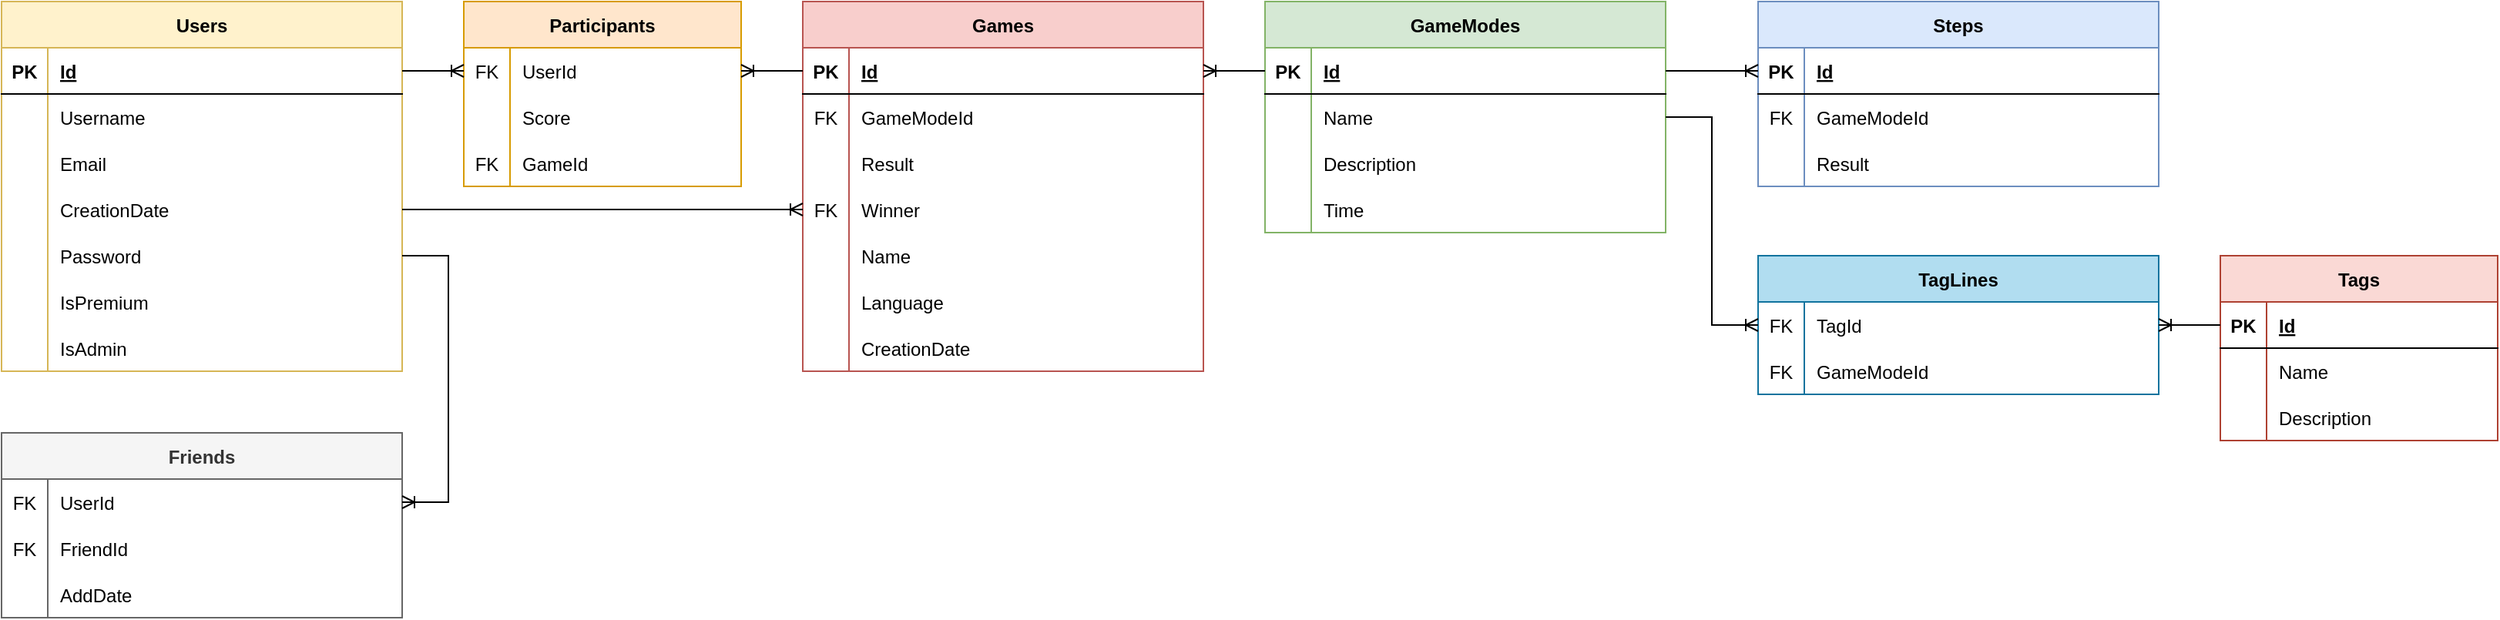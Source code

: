 <mxfile version="20.8.23" type="device"><diagram id="R2lEEEUBdFMjLlhIrx00" name="Page-1"><mxGraphModel dx="1793" dy="894" grid="1" gridSize="10" guides="1" tooltips="1" connect="1" arrows="1" fold="1" page="1" pageScale="1" pageWidth="850" pageHeight="1100" math="0" shadow="0" extFonts="Permanent Marker^https://fonts.googleapis.com/css?family=Permanent+Marker"><root><mxCell id="0"/><mxCell id="1" parent="0"/><mxCell id="UN7VPyJ0sdPyOR6vh-mz-1" value="Users" style="shape=table;startSize=30;container=1;collapsible=1;childLayout=tableLayout;fixedRows=1;rowLines=0;fontStyle=1;align=center;resizeLast=1;fillColor=#fff2cc;strokeColor=#d6b656;" vertex="1" parent="1"><mxGeometry x="80" y="120" width="260" height="240" as="geometry"/></mxCell><mxCell id="UN7VPyJ0sdPyOR6vh-mz-2" value="" style="shape=tableRow;horizontal=0;startSize=0;swimlaneHead=0;swimlaneBody=0;fillColor=none;collapsible=0;dropTarget=0;points=[[0,0.5],[1,0.5]];portConstraint=eastwest;top=0;left=0;right=0;bottom=1;" vertex="1" parent="UN7VPyJ0sdPyOR6vh-mz-1"><mxGeometry y="30" width="260" height="30" as="geometry"/></mxCell><mxCell id="UN7VPyJ0sdPyOR6vh-mz-3" value="PK" style="shape=partialRectangle;connectable=0;fillColor=none;top=0;left=0;bottom=0;right=0;fontStyle=1;overflow=hidden;" vertex="1" parent="UN7VPyJ0sdPyOR6vh-mz-2"><mxGeometry width="30" height="30" as="geometry"><mxRectangle width="30" height="30" as="alternateBounds"/></mxGeometry></mxCell><mxCell id="UN7VPyJ0sdPyOR6vh-mz-4" value="Id" style="shape=partialRectangle;connectable=0;fillColor=none;top=0;left=0;bottom=0;right=0;align=left;spacingLeft=6;fontStyle=5;overflow=hidden;" vertex="1" parent="UN7VPyJ0sdPyOR6vh-mz-2"><mxGeometry x="30" width="230" height="30" as="geometry"><mxRectangle width="230" height="30" as="alternateBounds"/></mxGeometry></mxCell><mxCell id="UN7VPyJ0sdPyOR6vh-mz-5" value="" style="shape=tableRow;horizontal=0;startSize=0;swimlaneHead=0;swimlaneBody=0;fillColor=none;collapsible=0;dropTarget=0;points=[[0,0.5],[1,0.5]];portConstraint=eastwest;top=0;left=0;right=0;bottom=0;" vertex="1" parent="UN7VPyJ0sdPyOR6vh-mz-1"><mxGeometry y="60" width="260" height="30" as="geometry"/></mxCell><mxCell id="UN7VPyJ0sdPyOR6vh-mz-6" value="" style="shape=partialRectangle;connectable=0;fillColor=none;top=0;left=0;bottom=0;right=0;editable=1;overflow=hidden;" vertex="1" parent="UN7VPyJ0sdPyOR6vh-mz-5"><mxGeometry width="30" height="30" as="geometry"><mxRectangle width="30" height="30" as="alternateBounds"/></mxGeometry></mxCell><mxCell id="UN7VPyJ0sdPyOR6vh-mz-7" value="Username" style="shape=partialRectangle;connectable=0;fillColor=none;top=0;left=0;bottom=0;right=0;align=left;spacingLeft=6;overflow=hidden;" vertex="1" parent="UN7VPyJ0sdPyOR6vh-mz-5"><mxGeometry x="30" width="230" height="30" as="geometry"><mxRectangle width="230" height="30" as="alternateBounds"/></mxGeometry></mxCell><mxCell id="UN7VPyJ0sdPyOR6vh-mz-8" value="" style="shape=tableRow;horizontal=0;startSize=0;swimlaneHead=0;swimlaneBody=0;fillColor=none;collapsible=0;dropTarget=0;points=[[0,0.5],[1,0.5]];portConstraint=eastwest;top=0;left=0;right=0;bottom=0;" vertex="1" parent="UN7VPyJ0sdPyOR6vh-mz-1"><mxGeometry y="90" width="260" height="30" as="geometry"/></mxCell><mxCell id="UN7VPyJ0sdPyOR6vh-mz-9" value="" style="shape=partialRectangle;connectable=0;fillColor=none;top=0;left=0;bottom=0;right=0;editable=1;overflow=hidden;" vertex="1" parent="UN7VPyJ0sdPyOR6vh-mz-8"><mxGeometry width="30" height="30" as="geometry"><mxRectangle width="30" height="30" as="alternateBounds"/></mxGeometry></mxCell><mxCell id="UN7VPyJ0sdPyOR6vh-mz-10" value="Email" style="shape=partialRectangle;connectable=0;fillColor=none;top=0;left=0;bottom=0;right=0;align=left;spacingLeft=6;overflow=hidden;" vertex="1" parent="UN7VPyJ0sdPyOR6vh-mz-8"><mxGeometry x="30" width="230" height="30" as="geometry"><mxRectangle width="230" height="30" as="alternateBounds"/></mxGeometry></mxCell><mxCell id="UN7VPyJ0sdPyOR6vh-mz-105" value="" style="shape=tableRow;horizontal=0;startSize=0;swimlaneHead=0;swimlaneBody=0;fillColor=none;collapsible=0;dropTarget=0;points=[[0,0.5],[1,0.5]];portConstraint=eastwest;top=0;left=0;right=0;bottom=0;" vertex="1" parent="UN7VPyJ0sdPyOR6vh-mz-1"><mxGeometry y="120" width="260" height="30" as="geometry"/></mxCell><mxCell id="UN7VPyJ0sdPyOR6vh-mz-106" value="" style="shape=partialRectangle;connectable=0;fillColor=none;top=0;left=0;bottom=0;right=0;editable=1;overflow=hidden;" vertex="1" parent="UN7VPyJ0sdPyOR6vh-mz-105"><mxGeometry width="30" height="30" as="geometry"><mxRectangle width="30" height="30" as="alternateBounds"/></mxGeometry></mxCell><mxCell id="UN7VPyJ0sdPyOR6vh-mz-107" value="CreationDate" style="shape=partialRectangle;connectable=0;fillColor=none;top=0;left=0;bottom=0;right=0;align=left;spacingLeft=6;overflow=hidden;" vertex="1" parent="UN7VPyJ0sdPyOR6vh-mz-105"><mxGeometry x="30" width="230" height="30" as="geometry"><mxRectangle width="230" height="30" as="alternateBounds"/></mxGeometry></mxCell><mxCell id="UN7VPyJ0sdPyOR6vh-mz-11" value="" style="shape=tableRow;horizontal=0;startSize=0;swimlaneHead=0;swimlaneBody=0;fillColor=none;collapsible=0;dropTarget=0;points=[[0,0.5],[1,0.5]];portConstraint=eastwest;top=0;left=0;right=0;bottom=0;" vertex="1" parent="UN7VPyJ0sdPyOR6vh-mz-1"><mxGeometry y="150" width="260" height="30" as="geometry"/></mxCell><mxCell id="UN7VPyJ0sdPyOR6vh-mz-12" value="" style="shape=partialRectangle;connectable=0;fillColor=none;top=0;left=0;bottom=0;right=0;editable=1;overflow=hidden;" vertex="1" parent="UN7VPyJ0sdPyOR6vh-mz-11"><mxGeometry width="30" height="30" as="geometry"><mxRectangle width="30" height="30" as="alternateBounds"/></mxGeometry></mxCell><mxCell id="UN7VPyJ0sdPyOR6vh-mz-13" value="Password" style="shape=partialRectangle;connectable=0;fillColor=none;top=0;left=0;bottom=0;right=0;align=left;spacingLeft=6;overflow=hidden;" vertex="1" parent="UN7VPyJ0sdPyOR6vh-mz-11"><mxGeometry x="30" width="230" height="30" as="geometry"><mxRectangle width="230" height="30" as="alternateBounds"/></mxGeometry></mxCell><mxCell id="UN7VPyJ0sdPyOR6vh-mz-119" value="" style="shape=tableRow;horizontal=0;startSize=0;swimlaneHead=0;swimlaneBody=0;fillColor=none;collapsible=0;dropTarget=0;points=[[0,0.5],[1,0.5]];portConstraint=eastwest;top=0;left=0;right=0;bottom=0;" vertex="1" parent="UN7VPyJ0sdPyOR6vh-mz-1"><mxGeometry y="180" width="260" height="30" as="geometry"/></mxCell><mxCell id="UN7VPyJ0sdPyOR6vh-mz-120" value="" style="shape=partialRectangle;connectable=0;fillColor=none;top=0;left=0;bottom=0;right=0;editable=1;overflow=hidden;" vertex="1" parent="UN7VPyJ0sdPyOR6vh-mz-119"><mxGeometry width="30" height="30" as="geometry"><mxRectangle width="30" height="30" as="alternateBounds"/></mxGeometry></mxCell><mxCell id="UN7VPyJ0sdPyOR6vh-mz-121" value="IsPremium" style="shape=partialRectangle;connectable=0;fillColor=none;top=0;left=0;bottom=0;right=0;align=left;spacingLeft=6;overflow=hidden;" vertex="1" parent="UN7VPyJ0sdPyOR6vh-mz-119"><mxGeometry x="30" width="230" height="30" as="geometry"><mxRectangle width="230" height="30" as="alternateBounds"/></mxGeometry></mxCell><mxCell id="UN7VPyJ0sdPyOR6vh-mz-122" value="" style="shape=tableRow;horizontal=0;startSize=0;swimlaneHead=0;swimlaneBody=0;fillColor=none;collapsible=0;dropTarget=0;points=[[0,0.5],[1,0.5]];portConstraint=eastwest;top=0;left=0;right=0;bottom=0;" vertex="1" parent="UN7VPyJ0sdPyOR6vh-mz-1"><mxGeometry y="210" width="260" height="30" as="geometry"/></mxCell><mxCell id="UN7VPyJ0sdPyOR6vh-mz-123" value="" style="shape=partialRectangle;connectable=0;fillColor=none;top=0;left=0;bottom=0;right=0;editable=1;overflow=hidden;" vertex="1" parent="UN7VPyJ0sdPyOR6vh-mz-122"><mxGeometry width="30" height="30" as="geometry"><mxRectangle width="30" height="30" as="alternateBounds"/></mxGeometry></mxCell><mxCell id="UN7VPyJ0sdPyOR6vh-mz-124" value="IsAdmin" style="shape=partialRectangle;connectable=0;fillColor=none;top=0;left=0;bottom=0;right=0;align=left;spacingLeft=6;overflow=hidden;" vertex="1" parent="UN7VPyJ0sdPyOR6vh-mz-122"><mxGeometry x="30" width="230" height="30" as="geometry"><mxRectangle width="230" height="30" as="alternateBounds"/></mxGeometry></mxCell><mxCell id="UN7VPyJ0sdPyOR6vh-mz-18" value="Games" style="shape=table;startSize=30;container=1;collapsible=1;childLayout=tableLayout;fixedRows=1;rowLines=0;fontStyle=1;align=center;resizeLast=1;fillColor=#f8cecc;strokeColor=#b85450;" vertex="1" parent="1"><mxGeometry x="600" y="120" width="260" height="240" as="geometry"/></mxCell><mxCell id="UN7VPyJ0sdPyOR6vh-mz-19" value="" style="shape=tableRow;horizontal=0;startSize=0;swimlaneHead=0;swimlaneBody=0;fillColor=none;collapsible=0;dropTarget=0;points=[[0,0.5],[1,0.5]];portConstraint=eastwest;top=0;left=0;right=0;bottom=1;" vertex="1" parent="UN7VPyJ0sdPyOR6vh-mz-18"><mxGeometry y="30" width="260" height="30" as="geometry"/></mxCell><mxCell id="UN7VPyJ0sdPyOR6vh-mz-20" value="PK" style="shape=partialRectangle;connectable=0;fillColor=none;top=0;left=0;bottom=0;right=0;fontStyle=1;overflow=hidden;" vertex="1" parent="UN7VPyJ0sdPyOR6vh-mz-19"><mxGeometry width="30" height="30" as="geometry"><mxRectangle width="30" height="30" as="alternateBounds"/></mxGeometry></mxCell><mxCell id="UN7VPyJ0sdPyOR6vh-mz-21" value="Id" style="shape=partialRectangle;connectable=0;fillColor=none;top=0;left=0;bottom=0;right=0;align=left;spacingLeft=6;fontStyle=5;overflow=hidden;" vertex="1" parent="UN7VPyJ0sdPyOR6vh-mz-19"><mxGeometry x="30" width="230" height="30" as="geometry"><mxRectangle width="230" height="30" as="alternateBounds"/></mxGeometry></mxCell><mxCell id="UN7VPyJ0sdPyOR6vh-mz-82" value="" style="shape=tableRow;horizontal=0;startSize=0;swimlaneHead=0;swimlaneBody=0;fillColor=none;collapsible=0;dropTarget=0;points=[[0,0.5],[1,0.5]];portConstraint=eastwest;top=0;left=0;right=0;bottom=0;" vertex="1" parent="UN7VPyJ0sdPyOR6vh-mz-18"><mxGeometry y="60" width="260" height="30" as="geometry"/></mxCell><mxCell id="UN7VPyJ0sdPyOR6vh-mz-83" value="FK" style="shape=partialRectangle;connectable=0;fillColor=none;top=0;left=0;bottom=0;right=0;editable=1;overflow=hidden;" vertex="1" parent="UN7VPyJ0sdPyOR6vh-mz-82"><mxGeometry width="30" height="30" as="geometry"><mxRectangle width="30" height="30" as="alternateBounds"/></mxGeometry></mxCell><mxCell id="UN7VPyJ0sdPyOR6vh-mz-84" value="GameModeId" style="shape=partialRectangle;connectable=0;fillColor=none;top=0;left=0;bottom=0;right=0;align=left;spacingLeft=6;overflow=hidden;" vertex="1" parent="UN7VPyJ0sdPyOR6vh-mz-82"><mxGeometry x="30" width="230" height="30" as="geometry"><mxRectangle width="230" height="30" as="alternateBounds"/></mxGeometry></mxCell><mxCell id="UN7VPyJ0sdPyOR6vh-mz-22" value="" style="shape=tableRow;horizontal=0;startSize=0;swimlaneHead=0;swimlaneBody=0;fillColor=none;collapsible=0;dropTarget=0;points=[[0,0.5],[1,0.5]];portConstraint=eastwest;top=0;left=0;right=0;bottom=0;" vertex="1" parent="UN7VPyJ0sdPyOR6vh-mz-18"><mxGeometry y="90" width="260" height="30" as="geometry"/></mxCell><mxCell id="UN7VPyJ0sdPyOR6vh-mz-23" value="" style="shape=partialRectangle;connectable=0;fillColor=none;top=0;left=0;bottom=0;right=0;editable=1;overflow=hidden;" vertex="1" parent="UN7VPyJ0sdPyOR6vh-mz-22"><mxGeometry width="30" height="30" as="geometry"><mxRectangle width="30" height="30" as="alternateBounds"/></mxGeometry></mxCell><mxCell id="UN7VPyJ0sdPyOR6vh-mz-24" value="Result" style="shape=partialRectangle;connectable=0;fillColor=none;top=0;left=0;bottom=0;right=0;align=left;spacingLeft=6;overflow=hidden;" vertex="1" parent="UN7VPyJ0sdPyOR6vh-mz-22"><mxGeometry x="30" width="230" height="30" as="geometry"><mxRectangle width="230" height="30" as="alternateBounds"/></mxGeometry></mxCell><mxCell id="UN7VPyJ0sdPyOR6vh-mz-28" value="" style="shape=tableRow;horizontal=0;startSize=0;swimlaneHead=0;swimlaneBody=0;fillColor=none;collapsible=0;dropTarget=0;points=[[0,0.5],[1,0.5]];portConstraint=eastwest;top=0;left=0;right=0;bottom=0;" vertex="1" parent="UN7VPyJ0sdPyOR6vh-mz-18"><mxGeometry y="120" width="260" height="30" as="geometry"/></mxCell><mxCell id="UN7VPyJ0sdPyOR6vh-mz-29" value="FK" style="shape=partialRectangle;connectable=0;fillColor=none;top=0;left=0;bottom=0;right=0;editable=1;overflow=hidden;" vertex="1" parent="UN7VPyJ0sdPyOR6vh-mz-28"><mxGeometry width="30" height="30" as="geometry"><mxRectangle width="30" height="30" as="alternateBounds"/></mxGeometry></mxCell><mxCell id="UN7VPyJ0sdPyOR6vh-mz-30" value="Winner" style="shape=partialRectangle;connectable=0;fillColor=none;top=0;left=0;bottom=0;right=0;align=left;spacingLeft=6;overflow=hidden;" vertex="1" parent="UN7VPyJ0sdPyOR6vh-mz-28"><mxGeometry x="30" width="230" height="30" as="geometry"><mxRectangle width="230" height="30" as="alternateBounds"/></mxGeometry></mxCell><mxCell id="UN7VPyJ0sdPyOR6vh-mz-25" value="" style="shape=tableRow;horizontal=0;startSize=0;swimlaneHead=0;swimlaneBody=0;fillColor=none;collapsible=0;dropTarget=0;points=[[0,0.5],[1,0.5]];portConstraint=eastwest;top=0;left=0;right=0;bottom=0;" vertex="1" parent="UN7VPyJ0sdPyOR6vh-mz-18"><mxGeometry y="150" width="260" height="30" as="geometry"/></mxCell><mxCell id="UN7VPyJ0sdPyOR6vh-mz-26" value="" style="shape=partialRectangle;connectable=0;fillColor=none;top=0;left=0;bottom=0;right=0;editable=1;overflow=hidden;" vertex="1" parent="UN7VPyJ0sdPyOR6vh-mz-25"><mxGeometry width="30" height="30" as="geometry"><mxRectangle width="30" height="30" as="alternateBounds"/></mxGeometry></mxCell><mxCell id="UN7VPyJ0sdPyOR6vh-mz-27" value="Name" style="shape=partialRectangle;connectable=0;fillColor=none;top=0;left=0;bottom=0;right=0;align=left;spacingLeft=6;overflow=hidden;" vertex="1" parent="UN7VPyJ0sdPyOR6vh-mz-25"><mxGeometry x="30" width="230" height="30" as="geometry"><mxRectangle width="230" height="30" as="alternateBounds"/></mxGeometry></mxCell><mxCell id="UN7VPyJ0sdPyOR6vh-mz-47" value="" style="shape=tableRow;horizontal=0;startSize=0;swimlaneHead=0;swimlaneBody=0;fillColor=none;collapsible=0;dropTarget=0;points=[[0,0.5],[1,0.5]];portConstraint=eastwest;top=0;left=0;right=0;bottom=0;" vertex="1" parent="UN7VPyJ0sdPyOR6vh-mz-18"><mxGeometry y="180" width="260" height="30" as="geometry"/></mxCell><mxCell id="UN7VPyJ0sdPyOR6vh-mz-48" value="" style="shape=partialRectangle;connectable=0;fillColor=none;top=0;left=0;bottom=0;right=0;editable=1;overflow=hidden;" vertex="1" parent="UN7VPyJ0sdPyOR6vh-mz-47"><mxGeometry width="30" height="30" as="geometry"><mxRectangle width="30" height="30" as="alternateBounds"/></mxGeometry></mxCell><mxCell id="UN7VPyJ0sdPyOR6vh-mz-49" value="Language" style="shape=partialRectangle;connectable=0;fillColor=none;top=0;left=0;bottom=0;right=0;align=left;spacingLeft=6;overflow=hidden;" vertex="1" parent="UN7VPyJ0sdPyOR6vh-mz-47"><mxGeometry x="30" width="230" height="30" as="geometry"><mxRectangle width="230" height="30" as="alternateBounds"/></mxGeometry></mxCell><mxCell id="UN7VPyJ0sdPyOR6vh-mz-108" value="" style="shape=tableRow;horizontal=0;startSize=0;swimlaneHead=0;swimlaneBody=0;fillColor=none;collapsible=0;dropTarget=0;points=[[0,0.5],[1,0.5]];portConstraint=eastwest;top=0;left=0;right=0;bottom=0;" vertex="1" parent="UN7VPyJ0sdPyOR6vh-mz-18"><mxGeometry y="210" width="260" height="30" as="geometry"/></mxCell><mxCell id="UN7VPyJ0sdPyOR6vh-mz-109" value="" style="shape=partialRectangle;connectable=0;fillColor=none;top=0;left=0;bottom=0;right=0;editable=1;overflow=hidden;" vertex="1" parent="UN7VPyJ0sdPyOR6vh-mz-108"><mxGeometry width="30" height="30" as="geometry"><mxRectangle width="30" height="30" as="alternateBounds"/></mxGeometry></mxCell><mxCell id="UN7VPyJ0sdPyOR6vh-mz-110" value="CreationDate" style="shape=partialRectangle;connectable=0;fillColor=none;top=0;left=0;bottom=0;right=0;align=left;spacingLeft=6;overflow=hidden;" vertex="1" parent="UN7VPyJ0sdPyOR6vh-mz-108"><mxGeometry x="30" width="230" height="30" as="geometry"><mxRectangle width="230" height="30" as="alternateBounds"/></mxGeometry></mxCell><mxCell id="UN7VPyJ0sdPyOR6vh-mz-31" value="GameModes" style="shape=table;startSize=30;container=1;collapsible=1;childLayout=tableLayout;fixedRows=1;rowLines=0;fontStyle=1;align=center;resizeLast=1;fillColor=#d5e8d4;strokeColor=#82b366;" vertex="1" parent="1"><mxGeometry x="900" y="120" width="260" height="150" as="geometry"/></mxCell><mxCell id="UN7VPyJ0sdPyOR6vh-mz-32" value="" style="shape=tableRow;horizontal=0;startSize=0;swimlaneHead=0;swimlaneBody=0;fillColor=none;collapsible=0;dropTarget=0;points=[[0,0.5],[1,0.5]];portConstraint=eastwest;top=0;left=0;right=0;bottom=1;" vertex="1" parent="UN7VPyJ0sdPyOR6vh-mz-31"><mxGeometry y="30" width="260" height="30" as="geometry"/></mxCell><mxCell id="UN7VPyJ0sdPyOR6vh-mz-33" value="PK" style="shape=partialRectangle;connectable=0;fillColor=none;top=0;left=0;bottom=0;right=0;fontStyle=1;overflow=hidden;" vertex="1" parent="UN7VPyJ0sdPyOR6vh-mz-32"><mxGeometry width="30" height="30" as="geometry"><mxRectangle width="30" height="30" as="alternateBounds"/></mxGeometry></mxCell><mxCell id="UN7VPyJ0sdPyOR6vh-mz-34" value="Id" style="shape=partialRectangle;connectable=0;fillColor=none;top=0;left=0;bottom=0;right=0;align=left;spacingLeft=6;fontStyle=5;overflow=hidden;" vertex="1" parent="UN7VPyJ0sdPyOR6vh-mz-32"><mxGeometry x="30" width="230" height="30" as="geometry"><mxRectangle width="230" height="30" as="alternateBounds"/></mxGeometry></mxCell><mxCell id="UN7VPyJ0sdPyOR6vh-mz-35" value="" style="shape=tableRow;horizontal=0;startSize=0;swimlaneHead=0;swimlaneBody=0;fillColor=none;collapsible=0;dropTarget=0;points=[[0,0.5],[1,0.5]];portConstraint=eastwest;top=0;left=0;right=0;bottom=0;" vertex="1" parent="UN7VPyJ0sdPyOR6vh-mz-31"><mxGeometry y="60" width="260" height="30" as="geometry"/></mxCell><mxCell id="UN7VPyJ0sdPyOR6vh-mz-36" value="" style="shape=partialRectangle;connectable=0;fillColor=none;top=0;left=0;bottom=0;right=0;editable=1;overflow=hidden;" vertex="1" parent="UN7VPyJ0sdPyOR6vh-mz-35"><mxGeometry width="30" height="30" as="geometry"><mxRectangle width="30" height="30" as="alternateBounds"/></mxGeometry></mxCell><mxCell id="UN7VPyJ0sdPyOR6vh-mz-37" value="Name" style="shape=partialRectangle;connectable=0;fillColor=none;top=0;left=0;bottom=0;right=0;align=left;spacingLeft=6;overflow=hidden;" vertex="1" parent="UN7VPyJ0sdPyOR6vh-mz-35"><mxGeometry x="30" width="230" height="30" as="geometry"><mxRectangle width="230" height="30" as="alternateBounds"/></mxGeometry></mxCell><mxCell id="UN7VPyJ0sdPyOR6vh-mz-38" value="" style="shape=tableRow;horizontal=0;startSize=0;swimlaneHead=0;swimlaneBody=0;fillColor=none;collapsible=0;dropTarget=0;points=[[0,0.5],[1,0.5]];portConstraint=eastwest;top=0;left=0;right=0;bottom=0;" vertex="1" parent="UN7VPyJ0sdPyOR6vh-mz-31"><mxGeometry y="90" width="260" height="30" as="geometry"/></mxCell><mxCell id="UN7VPyJ0sdPyOR6vh-mz-39" value="" style="shape=partialRectangle;connectable=0;fillColor=none;top=0;left=0;bottom=0;right=0;editable=1;overflow=hidden;" vertex="1" parent="UN7VPyJ0sdPyOR6vh-mz-38"><mxGeometry width="30" height="30" as="geometry"><mxRectangle width="30" height="30" as="alternateBounds"/></mxGeometry></mxCell><mxCell id="UN7VPyJ0sdPyOR6vh-mz-40" value="Description" style="shape=partialRectangle;connectable=0;fillColor=none;top=0;left=0;bottom=0;right=0;align=left;spacingLeft=6;overflow=hidden;" vertex="1" parent="UN7VPyJ0sdPyOR6vh-mz-38"><mxGeometry x="30" width="230" height="30" as="geometry"><mxRectangle width="230" height="30" as="alternateBounds"/></mxGeometry></mxCell><mxCell id="UN7VPyJ0sdPyOR6vh-mz-41" value="" style="shape=tableRow;horizontal=0;startSize=0;swimlaneHead=0;swimlaneBody=0;fillColor=none;collapsible=0;dropTarget=0;points=[[0,0.5],[1,0.5]];portConstraint=eastwest;top=0;left=0;right=0;bottom=0;" vertex="1" parent="UN7VPyJ0sdPyOR6vh-mz-31"><mxGeometry y="120" width="260" height="30" as="geometry"/></mxCell><mxCell id="UN7VPyJ0sdPyOR6vh-mz-42" value="" style="shape=partialRectangle;connectable=0;fillColor=none;top=0;left=0;bottom=0;right=0;editable=1;overflow=hidden;" vertex="1" parent="UN7VPyJ0sdPyOR6vh-mz-41"><mxGeometry width="30" height="30" as="geometry"><mxRectangle width="30" height="30" as="alternateBounds"/></mxGeometry></mxCell><mxCell id="UN7VPyJ0sdPyOR6vh-mz-43" value="Time" style="shape=partialRectangle;connectable=0;fillColor=none;top=0;left=0;bottom=0;right=0;align=left;spacingLeft=6;overflow=hidden;" vertex="1" parent="UN7VPyJ0sdPyOR6vh-mz-41"><mxGeometry x="30" width="230" height="30" as="geometry"><mxRectangle width="230" height="30" as="alternateBounds"/></mxGeometry></mxCell><mxCell id="UN7VPyJ0sdPyOR6vh-mz-50" value="Steps" style="shape=table;startSize=30;container=1;collapsible=1;childLayout=tableLayout;fixedRows=1;rowLines=0;fontStyle=1;align=center;resizeLast=1;fillColor=#dae8fc;strokeColor=#6c8ebf;" vertex="1" parent="1"><mxGeometry x="1220" y="120" width="260" height="120" as="geometry"/></mxCell><mxCell id="UN7VPyJ0sdPyOR6vh-mz-51" value="" style="shape=tableRow;horizontal=0;startSize=0;swimlaneHead=0;swimlaneBody=0;fillColor=none;collapsible=0;dropTarget=0;points=[[0,0.5],[1,0.5]];portConstraint=eastwest;top=0;left=0;right=0;bottom=1;" vertex="1" parent="UN7VPyJ0sdPyOR6vh-mz-50"><mxGeometry y="30" width="260" height="30" as="geometry"/></mxCell><mxCell id="UN7VPyJ0sdPyOR6vh-mz-52" value="PK" style="shape=partialRectangle;connectable=0;fillColor=none;top=0;left=0;bottom=0;right=0;fontStyle=1;overflow=hidden;" vertex="1" parent="UN7VPyJ0sdPyOR6vh-mz-51"><mxGeometry width="30" height="30" as="geometry"><mxRectangle width="30" height="30" as="alternateBounds"/></mxGeometry></mxCell><mxCell id="UN7VPyJ0sdPyOR6vh-mz-53" value="Id" style="shape=partialRectangle;connectable=0;fillColor=none;top=0;left=0;bottom=0;right=0;align=left;spacingLeft=6;fontStyle=5;overflow=hidden;" vertex="1" parent="UN7VPyJ0sdPyOR6vh-mz-51"><mxGeometry x="30" width="230" height="30" as="geometry"><mxRectangle width="230" height="30" as="alternateBounds"/></mxGeometry></mxCell><mxCell id="UN7VPyJ0sdPyOR6vh-mz-54" value="" style="shape=tableRow;horizontal=0;startSize=0;swimlaneHead=0;swimlaneBody=0;fillColor=none;collapsible=0;dropTarget=0;points=[[0,0.5],[1,0.5]];portConstraint=eastwest;top=0;left=0;right=0;bottom=0;" vertex="1" parent="UN7VPyJ0sdPyOR6vh-mz-50"><mxGeometry y="60" width="260" height="30" as="geometry"/></mxCell><mxCell id="UN7VPyJ0sdPyOR6vh-mz-55" value="FK" style="shape=partialRectangle;connectable=0;fillColor=none;top=0;left=0;bottom=0;right=0;editable=1;overflow=hidden;" vertex="1" parent="UN7VPyJ0sdPyOR6vh-mz-54"><mxGeometry width="30" height="30" as="geometry"><mxRectangle width="30" height="30" as="alternateBounds"/></mxGeometry></mxCell><mxCell id="UN7VPyJ0sdPyOR6vh-mz-56" value="GameModeId" style="shape=partialRectangle;connectable=0;fillColor=none;top=0;left=0;bottom=0;right=0;align=left;spacingLeft=6;overflow=hidden;" vertex="1" parent="UN7VPyJ0sdPyOR6vh-mz-54"><mxGeometry x="30" width="230" height="30" as="geometry"><mxRectangle width="230" height="30" as="alternateBounds"/></mxGeometry></mxCell><mxCell id="UN7VPyJ0sdPyOR6vh-mz-57" value="" style="shape=tableRow;horizontal=0;startSize=0;swimlaneHead=0;swimlaneBody=0;fillColor=none;collapsible=0;dropTarget=0;points=[[0,0.5],[1,0.5]];portConstraint=eastwest;top=0;left=0;right=0;bottom=0;" vertex="1" parent="UN7VPyJ0sdPyOR6vh-mz-50"><mxGeometry y="90" width="260" height="30" as="geometry"/></mxCell><mxCell id="UN7VPyJ0sdPyOR6vh-mz-58" value="" style="shape=partialRectangle;connectable=0;fillColor=none;top=0;left=0;bottom=0;right=0;editable=1;overflow=hidden;" vertex="1" parent="UN7VPyJ0sdPyOR6vh-mz-57"><mxGeometry width="30" height="30" as="geometry"><mxRectangle width="30" height="30" as="alternateBounds"/></mxGeometry></mxCell><mxCell id="UN7VPyJ0sdPyOR6vh-mz-59" value="Result" style="shape=partialRectangle;connectable=0;fillColor=none;top=0;left=0;bottom=0;right=0;align=left;spacingLeft=6;overflow=hidden;" vertex="1" parent="UN7VPyJ0sdPyOR6vh-mz-57"><mxGeometry x="30" width="230" height="30" as="geometry"><mxRectangle width="230" height="30" as="alternateBounds"/></mxGeometry></mxCell><mxCell id="UN7VPyJ0sdPyOR6vh-mz-67" value="Participants" style="shape=table;startSize=30;container=1;collapsible=1;childLayout=tableLayout;fixedRows=1;rowLines=0;fontStyle=1;align=center;resizeLast=1;fillColor=#ffe6cc;strokeColor=#d79b00;" vertex="1" parent="1"><mxGeometry x="380" y="120" width="180" height="120" as="geometry"/></mxCell><mxCell id="UN7VPyJ0sdPyOR6vh-mz-71" value="" style="shape=tableRow;horizontal=0;startSize=0;swimlaneHead=0;swimlaneBody=0;fillColor=none;collapsible=0;dropTarget=0;points=[[0,0.5],[1,0.5]];portConstraint=eastwest;top=0;left=0;right=0;bottom=0;" vertex="1" parent="UN7VPyJ0sdPyOR6vh-mz-67"><mxGeometry y="30" width="180" height="30" as="geometry"/></mxCell><mxCell id="UN7VPyJ0sdPyOR6vh-mz-72" value="FK" style="shape=partialRectangle;connectable=0;fillColor=none;top=0;left=0;bottom=0;right=0;editable=1;overflow=hidden;" vertex="1" parent="UN7VPyJ0sdPyOR6vh-mz-71"><mxGeometry width="30" height="30" as="geometry"><mxRectangle width="30" height="30" as="alternateBounds"/></mxGeometry></mxCell><mxCell id="UN7VPyJ0sdPyOR6vh-mz-73" value="UserId" style="shape=partialRectangle;connectable=0;fillColor=none;top=0;left=0;bottom=0;right=0;align=left;spacingLeft=6;overflow=hidden;" vertex="1" parent="UN7VPyJ0sdPyOR6vh-mz-71"><mxGeometry x="30" width="150" height="30" as="geometry"><mxRectangle width="150" height="30" as="alternateBounds"/></mxGeometry></mxCell><mxCell id="UN7VPyJ0sdPyOR6vh-mz-113" value="" style="shape=tableRow;horizontal=0;startSize=0;swimlaneHead=0;swimlaneBody=0;fillColor=none;collapsible=0;dropTarget=0;points=[[0,0.5],[1,0.5]];portConstraint=eastwest;top=0;left=0;right=0;bottom=0;" vertex="1" parent="UN7VPyJ0sdPyOR6vh-mz-67"><mxGeometry y="60" width="180" height="30" as="geometry"/></mxCell><mxCell id="UN7VPyJ0sdPyOR6vh-mz-114" value="" style="shape=partialRectangle;connectable=0;fillColor=none;top=0;left=0;bottom=0;right=0;editable=1;overflow=hidden;" vertex="1" parent="UN7VPyJ0sdPyOR6vh-mz-113"><mxGeometry width="30" height="30" as="geometry"><mxRectangle width="30" height="30" as="alternateBounds"/></mxGeometry></mxCell><mxCell id="UN7VPyJ0sdPyOR6vh-mz-115" value="Score" style="shape=partialRectangle;connectable=0;fillColor=none;top=0;left=0;bottom=0;right=0;align=left;spacingLeft=6;overflow=hidden;" vertex="1" parent="UN7VPyJ0sdPyOR6vh-mz-113"><mxGeometry x="30" width="150" height="30" as="geometry"><mxRectangle width="150" height="30" as="alternateBounds"/></mxGeometry></mxCell><mxCell id="UN7VPyJ0sdPyOR6vh-mz-74" value="" style="shape=tableRow;horizontal=0;startSize=0;swimlaneHead=0;swimlaneBody=0;fillColor=none;collapsible=0;dropTarget=0;points=[[0,0.5],[1,0.5]];portConstraint=eastwest;top=0;left=0;right=0;bottom=0;" vertex="1" parent="UN7VPyJ0sdPyOR6vh-mz-67"><mxGeometry y="90" width="180" height="30" as="geometry"/></mxCell><mxCell id="UN7VPyJ0sdPyOR6vh-mz-75" value="FK" style="shape=partialRectangle;connectable=0;fillColor=none;top=0;left=0;bottom=0;right=0;editable=1;overflow=hidden;" vertex="1" parent="UN7VPyJ0sdPyOR6vh-mz-74"><mxGeometry width="30" height="30" as="geometry"><mxRectangle width="30" height="30" as="alternateBounds"/></mxGeometry></mxCell><mxCell id="UN7VPyJ0sdPyOR6vh-mz-76" value="GameId" style="shape=partialRectangle;connectable=0;fillColor=none;top=0;left=0;bottom=0;right=0;align=left;spacingLeft=6;overflow=hidden;" vertex="1" parent="UN7VPyJ0sdPyOR6vh-mz-74"><mxGeometry x="30" width="150" height="30" as="geometry"><mxRectangle width="150" height="30" as="alternateBounds"/></mxGeometry></mxCell><mxCell id="UN7VPyJ0sdPyOR6vh-mz-80" value="" style="edgeStyle=entityRelationEdgeStyle;fontSize=12;html=1;endArrow=ERoneToMany;rounded=0;exitX=1;exitY=0.5;exitDx=0;exitDy=0;entryX=0;entryY=0.5;entryDx=0;entryDy=0;" edge="1" parent="1" source="UN7VPyJ0sdPyOR6vh-mz-2" target="UN7VPyJ0sdPyOR6vh-mz-71"><mxGeometry width="100" height="100" relative="1" as="geometry"><mxPoint x="370" y="380" as="sourcePoint"/><mxPoint x="470" y="280" as="targetPoint"/></mxGeometry></mxCell><mxCell id="UN7VPyJ0sdPyOR6vh-mz-81" value="" style="edgeStyle=entityRelationEdgeStyle;fontSize=12;html=1;endArrow=ERoneToMany;rounded=0;entryX=1;entryY=0.5;entryDx=0;entryDy=0;exitX=0;exitY=0.5;exitDx=0;exitDy=0;" edge="1" parent="1" source="UN7VPyJ0sdPyOR6vh-mz-19" target="UN7VPyJ0sdPyOR6vh-mz-71"><mxGeometry width="100" height="100" relative="1" as="geometry"><mxPoint x="370" y="380" as="sourcePoint"/><mxPoint x="470" y="280" as="targetPoint"/></mxGeometry></mxCell><mxCell id="UN7VPyJ0sdPyOR6vh-mz-85" value="" style="edgeStyle=entityRelationEdgeStyle;fontSize=12;html=1;endArrow=ERoneToMany;rounded=0;exitX=0;exitY=0.5;exitDx=0;exitDy=0;entryX=1;entryY=0.5;entryDx=0;entryDy=0;" edge="1" parent="1" source="UN7VPyJ0sdPyOR6vh-mz-32" target="UN7VPyJ0sdPyOR6vh-mz-19"><mxGeometry width="100" height="100" relative="1" as="geometry"><mxPoint x="860" y="380" as="sourcePoint"/><mxPoint x="960" y="280" as="targetPoint"/></mxGeometry></mxCell><mxCell id="UN7VPyJ0sdPyOR6vh-mz-86" value="" style="edgeStyle=entityRelationEdgeStyle;fontSize=12;html=1;endArrow=ERoneToMany;rounded=0;exitX=1;exitY=0.5;exitDx=0;exitDy=0;entryX=0;entryY=0.5;entryDx=0;entryDy=0;" edge="1" parent="1" source="UN7VPyJ0sdPyOR6vh-mz-32" target="UN7VPyJ0sdPyOR6vh-mz-51"><mxGeometry width="100" height="100" relative="1" as="geometry"><mxPoint x="1120" y="160" as="sourcePoint"/><mxPoint x="1220" y="60" as="targetPoint"/></mxGeometry></mxCell><mxCell id="UN7VPyJ0sdPyOR6vh-mz-87" value="Friends" style="shape=table;startSize=30;container=1;collapsible=1;childLayout=tableLayout;fixedRows=1;rowLines=0;fontStyle=1;align=center;resizeLast=1;fillColor=#f5f5f5;fontColor=#333333;strokeColor=#666666;" vertex="1" parent="1"><mxGeometry x="80" y="400" width="260" height="120" as="geometry"/></mxCell><mxCell id="UN7VPyJ0sdPyOR6vh-mz-91" value="" style="shape=tableRow;horizontal=0;startSize=0;swimlaneHead=0;swimlaneBody=0;fillColor=none;collapsible=0;dropTarget=0;points=[[0,0.5],[1,0.5]];portConstraint=eastwest;top=0;left=0;right=0;bottom=0;" vertex="1" parent="UN7VPyJ0sdPyOR6vh-mz-87"><mxGeometry y="30" width="260" height="30" as="geometry"/></mxCell><mxCell id="UN7VPyJ0sdPyOR6vh-mz-92" value="FK" style="shape=partialRectangle;connectable=0;fillColor=none;top=0;left=0;bottom=0;right=0;editable=1;overflow=hidden;" vertex="1" parent="UN7VPyJ0sdPyOR6vh-mz-91"><mxGeometry width="30" height="30" as="geometry"><mxRectangle width="30" height="30" as="alternateBounds"/></mxGeometry></mxCell><mxCell id="UN7VPyJ0sdPyOR6vh-mz-93" value="UserId" style="shape=partialRectangle;connectable=0;fillColor=none;top=0;left=0;bottom=0;right=0;align=left;spacingLeft=6;overflow=hidden;" vertex="1" parent="UN7VPyJ0sdPyOR6vh-mz-91"><mxGeometry x="30" width="230" height="30" as="geometry"><mxRectangle width="230" height="30" as="alternateBounds"/></mxGeometry></mxCell><mxCell id="UN7VPyJ0sdPyOR6vh-mz-94" value="" style="shape=tableRow;horizontal=0;startSize=0;swimlaneHead=0;swimlaneBody=0;fillColor=none;collapsible=0;dropTarget=0;points=[[0,0.5],[1,0.5]];portConstraint=eastwest;top=0;left=0;right=0;bottom=0;" vertex="1" parent="UN7VPyJ0sdPyOR6vh-mz-87"><mxGeometry y="60" width="260" height="30" as="geometry"/></mxCell><mxCell id="UN7VPyJ0sdPyOR6vh-mz-95" value="FK" style="shape=partialRectangle;connectable=0;fillColor=none;top=0;left=0;bottom=0;right=0;editable=1;overflow=hidden;" vertex="1" parent="UN7VPyJ0sdPyOR6vh-mz-94"><mxGeometry width="30" height="30" as="geometry"><mxRectangle width="30" height="30" as="alternateBounds"/></mxGeometry></mxCell><mxCell id="UN7VPyJ0sdPyOR6vh-mz-96" value="FriendId" style="shape=partialRectangle;connectable=0;fillColor=none;top=0;left=0;bottom=0;right=0;align=left;spacingLeft=6;overflow=hidden;" vertex="1" parent="UN7VPyJ0sdPyOR6vh-mz-94"><mxGeometry x="30" width="230" height="30" as="geometry"><mxRectangle width="230" height="30" as="alternateBounds"/></mxGeometry></mxCell><mxCell id="UN7VPyJ0sdPyOR6vh-mz-97" value="" style="shape=tableRow;horizontal=0;startSize=0;swimlaneHead=0;swimlaneBody=0;fillColor=none;collapsible=0;dropTarget=0;points=[[0,0.5],[1,0.5]];portConstraint=eastwest;top=0;left=0;right=0;bottom=0;" vertex="1" parent="UN7VPyJ0sdPyOR6vh-mz-87"><mxGeometry y="90" width="260" height="30" as="geometry"/></mxCell><mxCell id="UN7VPyJ0sdPyOR6vh-mz-98" value="" style="shape=partialRectangle;connectable=0;fillColor=none;top=0;left=0;bottom=0;right=0;editable=1;overflow=hidden;" vertex="1" parent="UN7VPyJ0sdPyOR6vh-mz-97"><mxGeometry width="30" height="30" as="geometry"><mxRectangle width="30" height="30" as="alternateBounds"/></mxGeometry></mxCell><mxCell id="UN7VPyJ0sdPyOR6vh-mz-99" value="AddDate" style="shape=partialRectangle;connectable=0;fillColor=none;top=0;left=0;bottom=0;right=0;align=left;spacingLeft=6;overflow=hidden;" vertex="1" parent="UN7VPyJ0sdPyOR6vh-mz-97"><mxGeometry x="30" width="230" height="30" as="geometry"><mxRectangle width="230" height="30" as="alternateBounds"/></mxGeometry></mxCell><mxCell id="UN7VPyJ0sdPyOR6vh-mz-100" value="" style="edgeStyle=entityRelationEdgeStyle;fontSize=12;html=1;endArrow=ERoneToMany;rounded=0;exitX=1;exitY=0.5;exitDx=0;exitDy=0;entryX=1;entryY=0.5;entryDx=0;entryDy=0;" edge="1" parent="1" source="UN7VPyJ0sdPyOR6vh-mz-11" target="UN7VPyJ0sdPyOR6vh-mz-91"><mxGeometry width="100" height="100" relative="1" as="geometry"><mxPoint x="210" y="370" as="sourcePoint"/><mxPoint x="310" y="270" as="targetPoint"/></mxGeometry></mxCell><mxCell id="UN7VPyJ0sdPyOR6vh-mz-112" value="" style="edgeStyle=entityRelationEdgeStyle;fontSize=12;html=1;endArrow=ERoneToMany;rounded=0;exitX=1;exitY=0.5;exitDx=0;exitDy=0;entryX=0;entryY=0.5;entryDx=0;entryDy=0;jumpStyle=arc;" edge="1" parent="1" source="UN7VPyJ0sdPyOR6vh-mz-105" target="UN7VPyJ0sdPyOR6vh-mz-28"><mxGeometry width="100" height="100" relative="1" as="geometry"><mxPoint x="420" y="330" as="sourcePoint"/><mxPoint x="520" y="230" as="targetPoint"/></mxGeometry></mxCell><mxCell id="UN7VPyJ0sdPyOR6vh-mz-125" value="Tags" style="shape=table;startSize=30;container=1;collapsible=1;childLayout=tableLayout;fixedRows=1;rowLines=0;fontStyle=1;align=center;resizeLast=1;fillColor=#fad9d5;strokeColor=#ae4132;" vertex="1" parent="1"><mxGeometry x="1520" y="285" width="180" height="120" as="geometry"/></mxCell><mxCell id="UN7VPyJ0sdPyOR6vh-mz-126" value="" style="shape=tableRow;horizontal=0;startSize=0;swimlaneHead=0;swimlaneBody=0;fillColor=none;collapsible=0;dropTarget=0;points=[[0,0.5],[1,0.5]];portConstraint=eastwest;top=0;left=0;right=0;bottom=1;" vertex="1" parent="UN7VPyJ0sdPyOR6vh-mz-125"><mxGeometry y="30" width="180" height="30" as="geometry"/></mxCell><mxCell id="UN7VPyJ0sdPyOR6vh-mz-127" value="PK" style="shape=partialRectangle;connectable=0;fillColor=none;top=0;left=0;bottom=0;right=0;fontStyle=1;overflow=hidden;" vertex="1" parent="UN7VPyJ0sdPyOR6vh-mz-126"><mxGeometry width="30" height="30" as="geometry"><mxRectangle width="30" height="30" as="alternateBounds"/></mxGeometry></mxCell><mxCell id="UN7VPyJ0sdPyOR6vh-mz-128" value="Id" style="shape=partialRectangle;connectable=0;fillColor=none;top=0;left=0;bottom=0;right=0;align=left;spacingLeft=6;fontStyle=5;overflow=hidden;" vertex="1" parent="UN7VPyJ0sdPyOR6vh-mz-126"><mxGeometry x="30" width="150" height="30" as="geometry"><mxRectangle width="150" height="30" as="alternateBounds"/></mxGeometry></mxCell><mxCell id="UN7VPyJ0sdPyOR6vh-mz-129" value="" style="shape=tableRow;horizontal=0;startSize=0;swimlaneHead=0;swimlaneBody=0;fillColor=none;collapsible=0;dropTarget=0;points=[[0,0.5],[1,0.5]];portConstraint=eastwest;top=0;left=0;right=0;bottom=0;" vertex="1" parent="UN7VPyJ0sdPyOR6vh-mz-125"><mxGeometry y="60" width="180" height="30" as="geometry"/></mxCell><mxCell id="UN7VPyJ0sdPyOR6vh-mz-130" value="" style="shape=partialRectangle;connectable=0;fillColor=none;top=0;left=0;bottom=0;right=0;editable=1;overflow=hidden;" vertex="1" parent="UN7VPyJ0sdPyOR6vh-mz-129"><mxGeometry width="30" height="30" as="geometry"><mxRectangle width="30" height="30" as="alternateBounds"/></mxGeometry></mxCell><mxCell id="UN7VPyJ0sdPyOR6vh-mz-131" value="Name" style="shape=partialRectangle;connectable=0;fillColor=none;top=0;left=0;bottom=0;right=0;align=left;spacingLeft=6;overflow=hidden;" vertex="1" parent="UN7VPyJ0sdPyOR6vh-mz-129"><mxGeometry x="30" width="150" height="30" as="geometry"><mxRectangle width="150" height="30" as="alternateBounds"/></mxGeometry></mxCell><mxCell id="UN7VPyJ0sdPyOR6vh-mz-132" value="" style="shape=tableRow;horizontal=0;startSize=0;swimlaneHead=0;swimlaneBody=0;fillColor=none;collapsible=0;dropTarget=0;points=[[0,0.5],[1,0.5]];portConstraint=eastwest;top=0;left=0;right=0;bottom=0;" vertex="1" parent="UN7VPyJ0sdPyOR6vh-mz-125"><mxGeometry y="90" width="180" height="30" as="geometry"/></mxCell><mxCell id="UN7VPyJ0sdPyOR6vh-mz-133" value="" style="shape=partialRectangle;connectable=0;fillColor=none;top=0;left=0;bottom=0;right=0;editable=1;overflow=hidden;" vertex="1" parent="UN7VPyJ0sdPyOR6vh-mz-132"><mxGeometry width="30" height="30" as="geometry"><mxRectangle width="30" height="30" as="alternateBounds"/></mxGeometry></mxCell><mxCell id="UN7VPyJ0sdPyOR6vh-mz-134" value="Description" style="shape=partialRectangle;connectable=0;fillColor=none;top=0;left=0;bottom=0;right=0;align=left;spacingLeft=6;overflow=hidden;" vertex="1" parent="UN7VPyJ0sdPyOR6vh-mz-132"><mxGeometry x="30" width="150" height="30" as="geometry"><mxRectangle width="150" height="30" as="alternateBounds"/></mxGeometry></mxCell><mxCell id="UN7VPyJ0sdPyOR6vh-mz-138" value="TagLines" style="shape=table;startSize=30;container=1;collapsible=1;childLayout=tableLayout;fixedRows=1;rowLines=0;fontStyle=1;align=center;resizeLast=1;fillColor=#b1ddf0;strokeColor=#10739e;" vertex="1" parent="1"><mxGeometry x="1220" y="285" width="260" height="90" as="geometry"/></mxCell><mxCell id="UN7VPyJ0sdPyOR6vh-mz-142" value="" style="shape=tableRow;horizontal=0;startSize=0;swimlaneHead=0;swimlaneBody=0;fillColor=none;collapsible=0;dropTarget=0;points=[[0,0.5],[1,0.5]];portConstraint=eastwest;top=0;left=0;right=0;bottom=0;" vertex="1" parent="UN7VPyJ0sdPyOR6vh-mz-138"><mxGeometry y="30" width="260" height="30" as="geometry"/></mxCell><mxCell id="UN7VPyJ0sdPyOR6vh-mz-143" value="FK" style="shape=partialRectangle;connectable=0;fillColor=none;top=0;left=0;bottom=0;right=0;editable=1;overflow=hidden;" vertex="1" parent="UN7VPyJ0sdPyOR6vh-mz-142"><mxGeometry width="30" height="30" as="geometry"><mxRectangle width="30" height="30" as="alternateBounds"/></mxGeometry></mxCell><mxCell id="UN7VPyJ0sdPyOR6vh-mz-144" value="TagId" style="shape=partialRectangle;connectable=0;fillColor=none;top=0;left=0;bottom=0;right=0;align=left;spacingLeft=6;overflow=hidden;" vertex="1" parent="UN7VPyJ0sdPyOR6vh-mz-142"><mxGeometry x="30" width="230" height="30" as="geometry"><mxRectangle width="230" height="30" as="alternateBounds"/></mxGeometry></mxCell><mxCell id="UN7VPyJ0sdPyOR6vh-mz-145" value="" style="shape=tableRow;horizontal=0;startSize=0;swimlaneHead=0;swimlaneBody=0;fillColor=none;collapsible=0;dropTarget=0;points=[[0,0.5],[1,0.5]];portConstraint=eastwest;top=0;left=0;right=0;bottom=0;" vertex="1" parent="UN7VPyJ0sdPyOR6vh-mz-138"><mxGeometry y="60" width="260" height="30" as="geometry"/></mxCell><mxCell id="UN7VPyJ0sdPyOR6vh-mz-146" value="FK" style="shape=partialRectangle;connectable=0;fillColor=none;top=0;left=0;bottom=0;right=0;editable=1;overflow=hidden;" vertex="1" parent="UN7VPyJ0sdPyOR6vh-mz-145"><mxGeometry width="30" height="30" as="geometry"><mxRectangle width="30" height="30" as="alternateBounds"/></mxGeometry></mxCell><mxCell id="UN7VPyJ0sdPyOR6vh-mz-147" value="GameModeId" style="shape=partialRectangle;connectable=0;fillColor=none;top=0;left=0;bottom=0;right=0;align=left;spacingLeft=6;overflow=hidden;" vertex="1" parent="UN7VPyJ0sdPyOR6vh-mz-145"><mxGeometry x="30" width="230" height="30" as="geometry"><mxRectangle width="230" height="30" as="alternateBounds"/></mxGeometry></mxCell><mxCell id="UN7VPyJ0sdPyOR6vh-mz-151" value="" style="edgeStyle=entityRelationEdgeStyle;fontSize=12;html=1;endArrow=ERoneToMany;rounded=0;jumpStyle=arc;exitX=1;exitY=0.5;exitDx=0;exitDy=0;entryX=0;entryY=0.5;entryDx=0;entryDy=0;" edge="1" parent="1" source="UN7VPyJ0sdPyOR6vh-mz-35" target="UN7VPyJ0sdPyOR6vh-mz-142"><mxGeometry width="100" height="100" relative="1" as="geometry"><mxPoint x="1110" y="350" as="sourcePoint"/><mxPoint x="1210" y="250" as="targetPoint"/></mxGeometry></mxCell><mxCell id="UN7VPyJ0sdPyOR6vh-mz-152" value="" style="edgeStyle=entityRelationEdgeStyle;fontSize=12;html=1;endArrow=ERoneToMany;rounded=0;jumpStyle=arc;exitX=0;exitY=0.5;exitDx=0;exitDy=0;entryX=1;entryY=0.5;entryDx=0;entryDy=0;" edge="1" parent="1" source="UN7VPyJ0sdPyOR6vh-mz-126" target="UN7VPyJ0sdPyOR6vh-mz-142"><mxGeometry width="100" height="100" relative="1" as="geometry"><mxPoint x="1360" y="380" as="sourcePoint"/><mxPoint x="1460" y="280" as="targetPoint"/></mxGeometry></mxCell></root></mxGraphModel></diagram></mxfile>